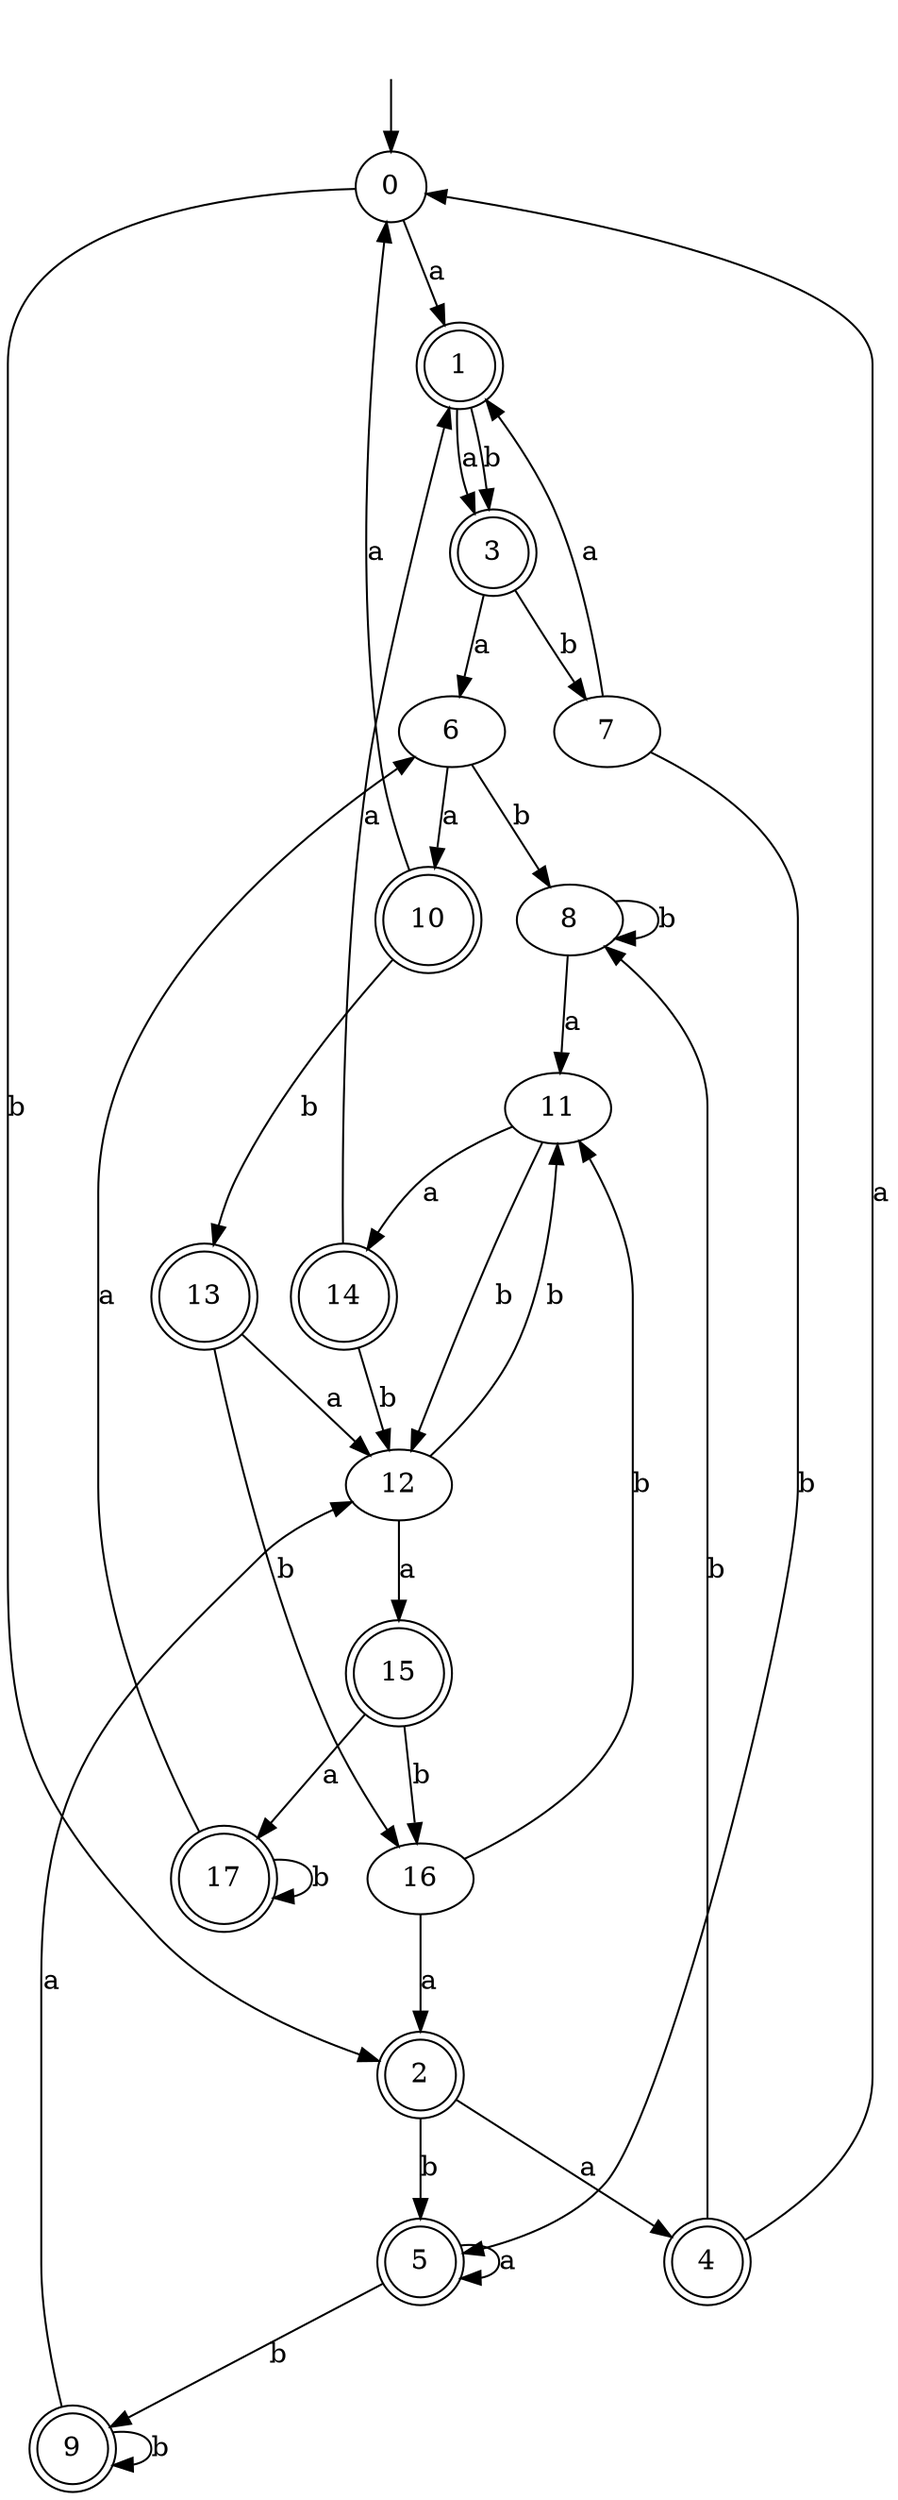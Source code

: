 digraph RandomDFA {
  __start0 [label="", shape=none];
  __start0 -> 0 [label=""];
  0 [shape=circle]
  0 -> 1 [label="a"]
  0 -> 2 [label="b"]
  1 [shape=doublecircle]
  1 -> 3 [label="a"]
  1 -> 3 [label="b"]
  2 [shape=doublecircle]
  2 -> 4 [label="a"]
  2 -> 5 [label="b"]
  3 [shape=doublecircle]
  3 -> 6 [label="a"]
  3 -> 7 [label="b"]
  4 [shape=doublecircle]
  4 -> 0 [label="a"]
  4 -> 8 [label="b"]
  5 [shape=doublecircle]
  5 -> 5 [label="a"]
  5 -> 9 [label="b"]
  6
  6 -> 10 [label="a"]
  6 -> 8 [label="b"]
  7
  7 -> 1 [label="a"]
  7 -> 5 [label="b"]
  8
  8 -> 11 [label="a"]
  8 -> 8 [label="b"]
  9 [shape=doublecircle]
  9 -> 12 [label="a"]
  9 -> 9 [label="b"]
  10 [shape=doublecircle]
  10 -> 0 [label="a"]
  10 -> 13 [label="b"]
  11
  11 -> 14 [label="a"]
  11 -> 12 [label="b"]
  12
  12 -> 15 [label="a"]
  12 -> 11 [label="b"]
  13 [shape=doublecircle]
  13 -> 12 [label="a"]
  13 -> 16 [label="b"]
  14 [shape=doublecircle]
  14 -> 1 [label="a"]
  14 -> 12 [label="b"]
  15 [shape=doublecircle]
  15 -> 17 [label="a"]
  15 -> 16 [label="b"]
  16
  16 -> 2 [label="a"]
  16 -> 11 [label="b"]
  17 [shape=doublecircle]
  17 -> 6 [label="a"]
  17 -> 17 [label="b"]
}
